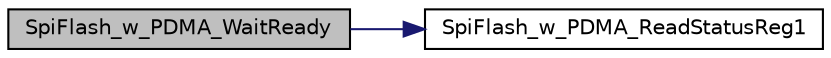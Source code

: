 digraph "SpiFlash_w_PDMA_WaitReady"
{
 // LATEX_PDF_SIZE
  edge [fontname="Helvetica",fontsize="10",labelfontname="Helvetica",labelfontsize="10"];
  node [fontname="Helvetica",fontsize="10",shape=record];
  rankdir="LR";
  Node1 [label="SpiFlash_w_PDMA_WaitReady",height=0.2,width=0.4,color="black", fillcolor="grey75", style="filled", fontcolor="black",tooltip="Waiting for the BUSY bit of SPI Flash that be cleared to 0."];
  Node1 -> Node2 [color="midnightblue",fontsize="10",style="solid",fontname="Helvetica"];
  Node2 [label="SpiFlash_w_PDMA_ReadStatusReg1",height=0.2,width=0.4,color="black", fillcolor="white", style="filled",URL="$da/d69/group___nano130___basic01___f_u_n_c_t_i_o_n_s.html#gac0f93e34accb32a87396f2e2725c9ada",tooltip="Read back the Status Register 1 from SPI Flash device."];
}
